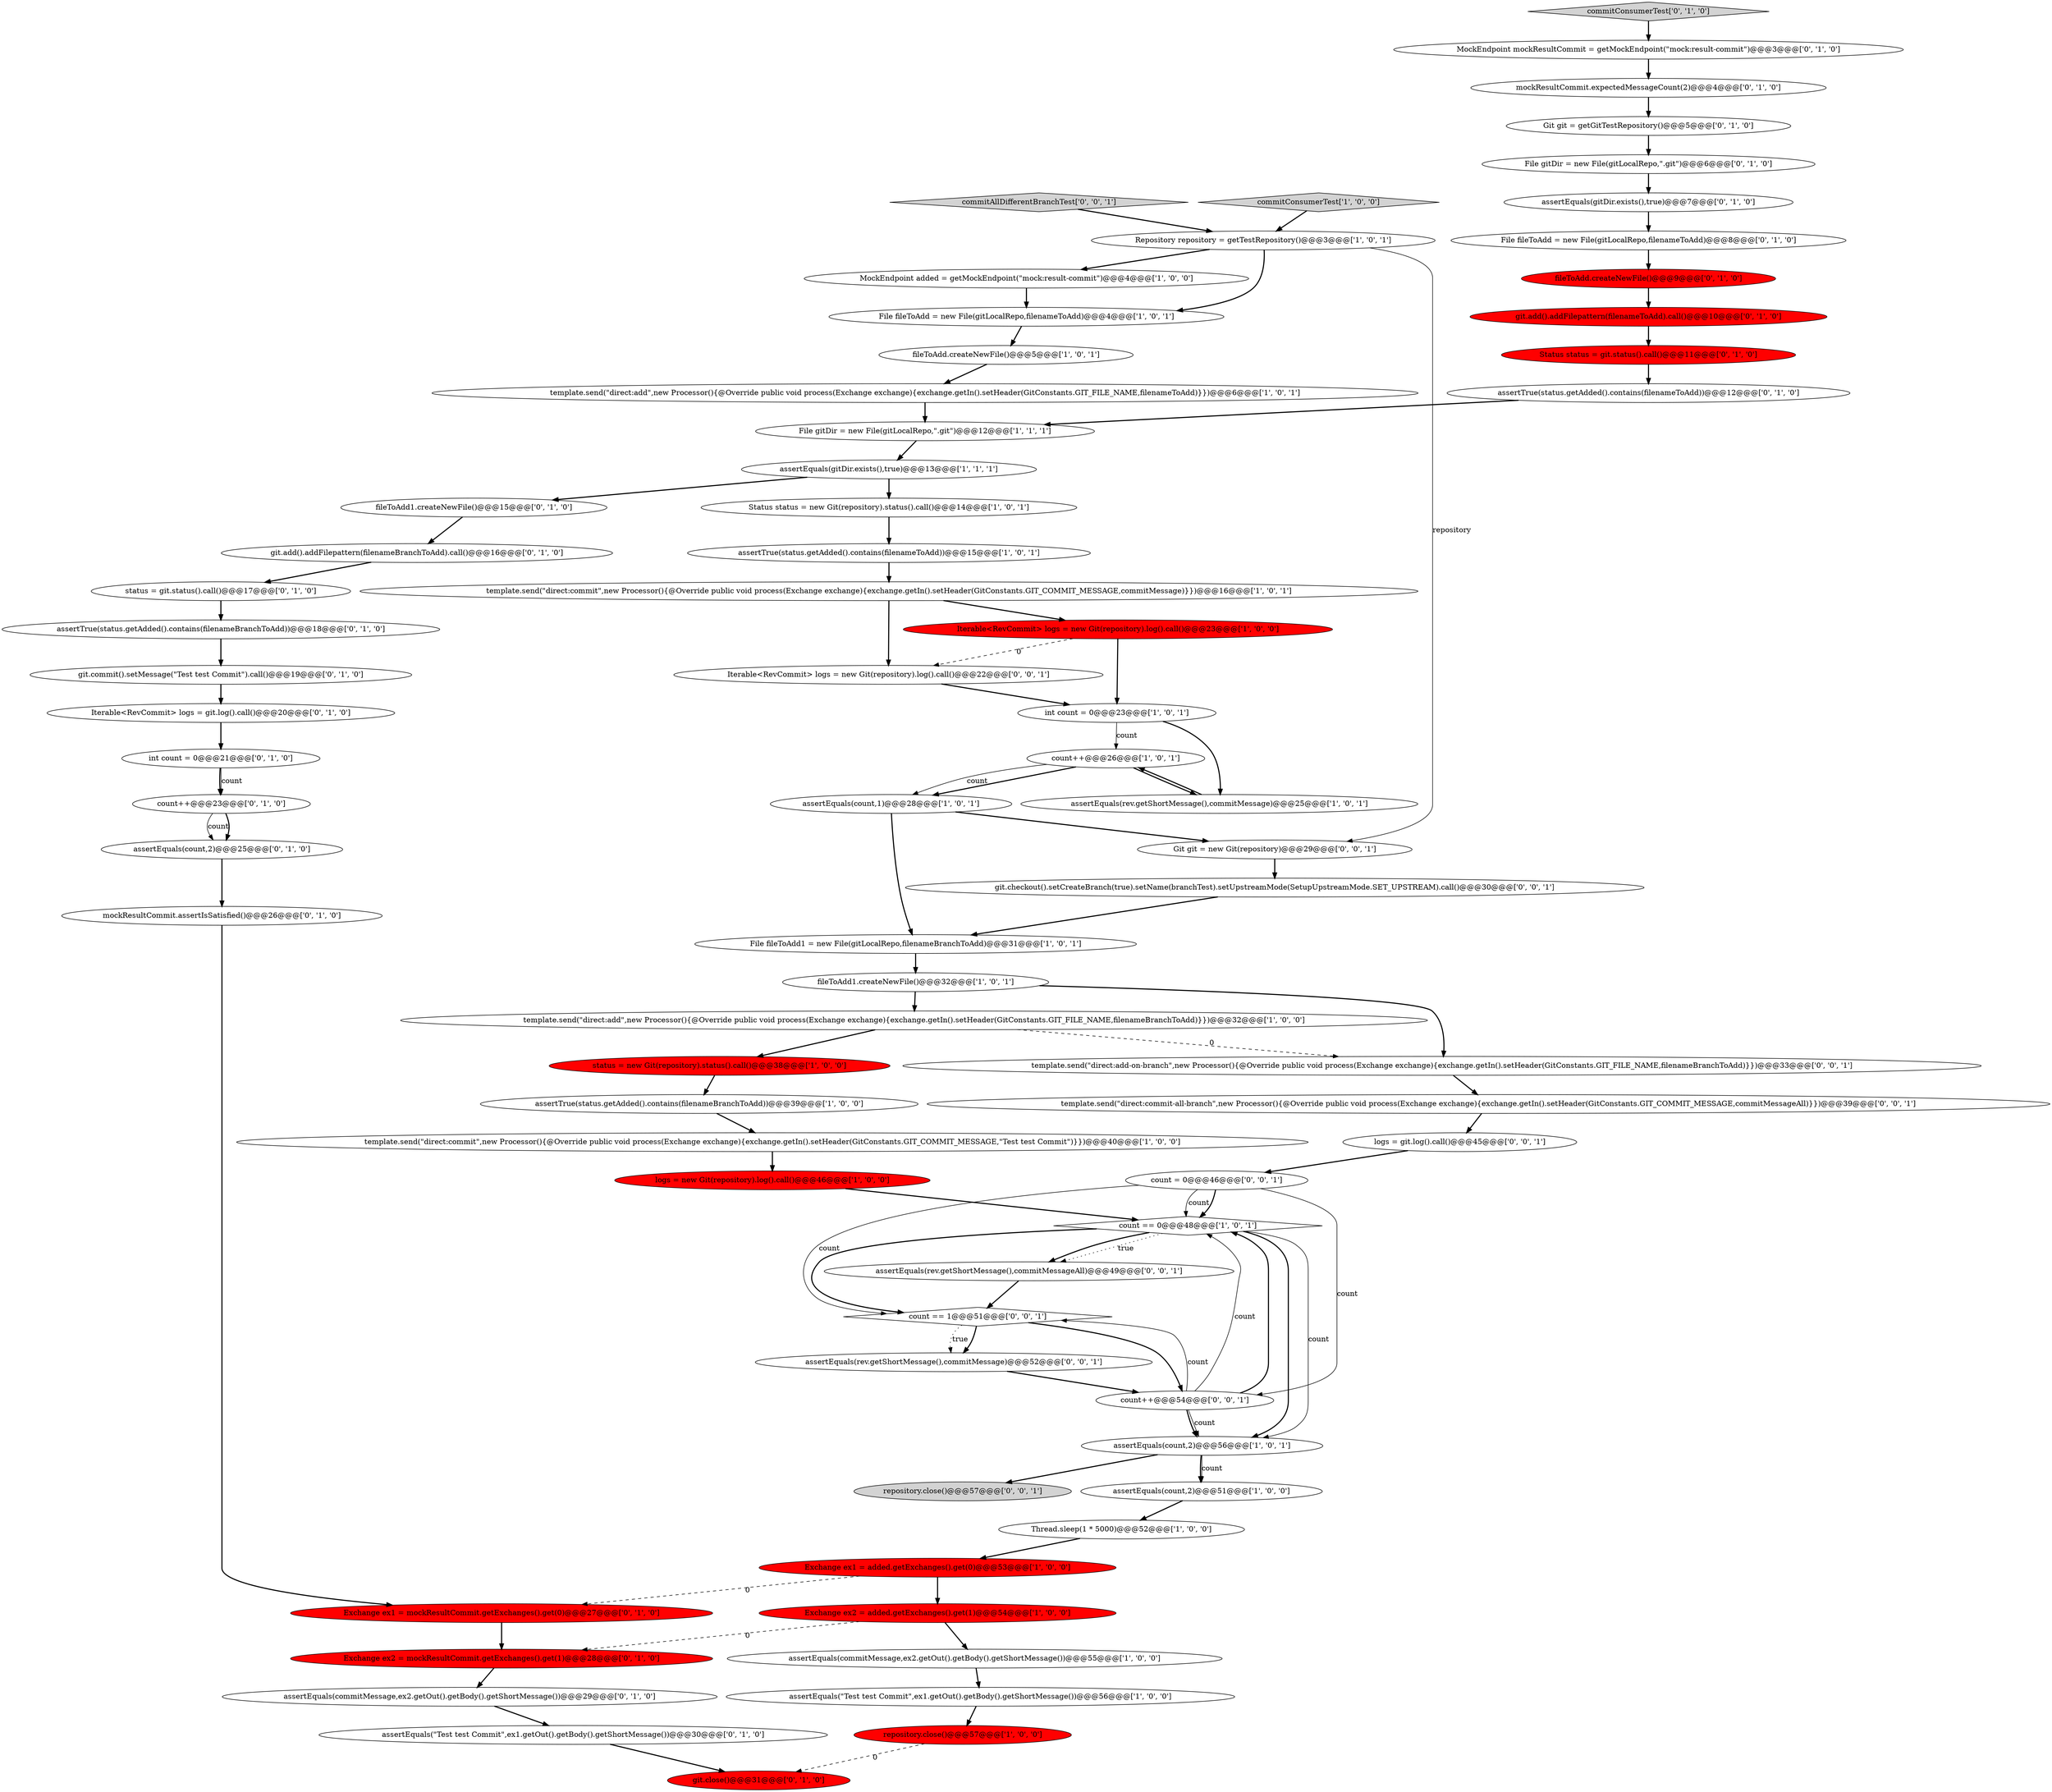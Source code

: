 digraph {
56 [style = filled, label = "Iterable<RevCommit> logs = git.log().call()@@@20@@@['0', '1', '0']", fillcolor = white, shape = ellipse image = "AAA0AAABBB2BBB"];
13 [style = filled, label = "Iterable<RevCommit> logs = new Git(repository).log().call()@@@23@@@['1', '0', '0']", fillcolor = red, shape = ellipse image = "AAA1AAABBB1BBB"];
41 [style = filled, label = "git.commit().setMessage(\"Test test Commit\").call()@@@19@@@['0', '1', '0']", fillcolor = white, shape = ellipse image = "AAA0AAABBB2BBB"];
0 [style = filled, label = "count++@@@26@@@['1', '0', '1']", fillcolor = white, shape = ellipse image = "AAA0AAABBB1BBB"];
1 [style = filled, label = "Exchange ex1 = added.getExchanges().get(0)@@@53@@@['1', '0', '0']", fillcolor = red, shape = ellipse image = "AAA1AAABBB1BBB"];
19 [style = filled, label = "assertEquals(commitMessage,ex2.getOut().getBody().getShortMessage())@@@55@@@['1', '0', '0']", fillcolor = white, shape = ellipse image = "AAA0AAABBB1BBB"];
26 [style = filled, label = "MockEndpoint added = getMockEndpoint(\"mock:result-commit\")@@@4@@@['1', '0', '0']", fillcolor = white, shape = ellipse image = "AAA0AAABBB1BBB"];
34 [style = filled, label = "File gitDir = new File(gitLocalRepo,\".git\")@@@6@@@['0', '1', '0']", fillcolor = white, shape = ellipse image = "AAA0AAABBB2BBB"];
63 [style = filled, label = "assertEquals(rev.getShortMessage(),commitMessageAll)@@@49@@@['0', '0', '1']", fillcolor = white, shape = ellipse image = "AAA0AAABBB3BBB"];
46 [style = filled, label = "MockEndpoint mockResultCommit = getMockEndpoint(\"mock:result-commit\")@@@3@@@['0', '1', '0']", fillcolor = white, shape = ellipse image = "AAA0AAABBB2BBB"];
64 [style = filled, label = "count = 0@@@46@@@['0', '0', '1']", fillcolor = white, shape = ellipse image = "AAA0AAABBB3BBB"];
66 [style = filled, label = "git.checkout().setCreateBranch(true).setName(branchTest).setUpstreamMode(SetupUpstreamMode.SET_UPSTREAM).call()@@@30@@@['0', '0', '1']", fillcolor = white, shape = ellipse image = "AAA0AAABBB3BBB"];
14 [style = filled, label = "fileToAdd1.createNewFile()@@@32@@@['1', '0', '1']", fillcolor = white, shape = ellipse image = "AAA0AAABBB1BBB"];
39 [style = filled, label = "Exchange ex1 = mockResultCommit.getExchanges().get(0)@@@27@@@['0', '1', '0']", fillcolor = red, shape = ellipse image = "AAA1AAABBB2BBB"];
22 [style = filled, label = "File fileToAdd1 = new File(gitLocalRepo,filenameBranchToAdd)@@@31@@@['1', '0', '1']", fillcolor = white, shape = ellipse image = "AAA0AAABBB1BBB"];
50 [style = filled, label = "assertEquals(\"Test test Commit\",ex1.getOut().getBody().getShortMessage())@@@30@@@['0', '1', '0']", fillcolor = white, shape = ellipse image = "AAA0AAABBB2BBB"];
27 [style = filled, label = "template.send(\"direct:commit\",new Processor(){@Override public void process(Exchange exchange){exchange.getIn().setHeader(GitConstants.GIT_COMMIT_MESSAGE,\"Test test Commit\")}})@@@40@@@['1', '0', '0']", fillcolor = white, shape = ellipse image = "AAA0AAABBB1BBB"];
29 [style = filled, label = "assertEquals(gitDir.exists(),true)@@@13@@@['1', '1', '1']", fillcolor = white, shape = ellipse image = "AAA0AAABBB1BBB"];
25 [style = filled, label = "template.send(\"direct:commit\",new Processor(){@Override public void process(Exchange exchange){exchange.getIn().setHeader(GitConstants.GIT_COMMIT_MESSAGE,commitMessage)}})@@@16@@@['1', '0', '1']", fillcolor = white, shape = ellipse image = "AAA0AAABBB1BBB"];
55 [style = filled, label = "Exchange ex2 = mockResultCommit.getExchanges().get(1)@@@28@@@['0', '1', '0']", fillcolor = red, shape = ellipse image = "AAA1AAABBB2BBB"];
16 [style = filled, label = "File fileToAdd = new File(gitLocalRepo,filenameToAdd)@@@4@@@['1', '0', '1']", fillcolor = white, shape = ellipse image = "AAA0AAABBB1BBB"];
24 [style = filled, label = "template.send(\"direct:add\",new Processor(){@Override public void process(Exchange exchange){exchange.getIn().setHeader(GitConstants.GIT_FILE_NAME,filenameBranchToAdd)}})@@@32@@@['1', '0', '0']", fillcolor = white, shape = ellipse image = "AAA0AAABBB1BBB"];
49 [style = filled, label = "int count = 0@@@21@@@['0', '1', '0']", fillcolor = white, shape = ellipse image = "AAA0AAABBB2BBB"];
7 [style = filled, label = "commitConsumerTest['1', '0', '0']", fillcolor = lightgray, shape = diamond image = "AAA0AAABBB1BBB"];
59 [style = filled, label = "template.send(\"direct:add-on-branch\",new Processor(){@Override public void process(Exchange exchange){exchange.getIn().setHeader(GitConstants.GIT_FILE_NAME,filenameBranchToAdd)}})@@@33@@@['0', '0', '1']", fillcolor = white, shape = ellipse image = "AAA0AAABBB3BBB"];
60 [style = filled, label = "logs = git.log().call()@@@45@@@['0', '0', '1']", fillcolor = white, shape = ellipse image = "AAA0AAABBB3BBB"];
3 [style = filled, label = "assertEquals(rev.getShortMessage(),commitMessage)@@@25@@@['1', '0', '1']", fillcolor = white, shape = ellipse image = "AAA0AAABBB1BBB"];
33 [style = filled, label = "git.close()@@@31@@@['0', '1', '0']", fillcolor = red, shape = ellipse image = "AAA1AAABBB2BBB"];
35 [style = filled, label = "fileToAdd.createNewFile()@@@9@@@['0', '1', '0']", fillcolor = red, shape = ellipse image = "AAA1AAABBB2BBB"];
47 [style = filled, label = "status = git.status().call()@@@17@@@['0', '1', '0']", fillcolor = white, shape = ellipse image = "AAA0AAABBB2BBB"];
69 [style = filled, label = "assertEquals(rev.getShortMessage(),commitMessage)@@@52@@@['0', '0', '1']", fillcolor = white, shape = ellipse image = "AAA0AAABBB3BBB"];
68 [style = filled, label = "count == 1@@@51@@@['0', '0', '1']", fillcolor = white, shape = diamond image = "AAA0AAABBB3BBB"];
30 [style = filled, label = "assertTrue(status.getAdded().contains(filenameToAdd))@@@15@@@['1', '0', '1']", fillcolor = white, shape = ellipse image = "AAA0AAABBB1BBB"];
9 [style = filled, label = "logs = new Git(repository).log().call()@@@46@@@['1', '0', '0']", fillcolor = red, shape = ellipse image = "AAA1AAABBB1BBB"];
38 [style = filled, label = "mockResultCommit.expectedMessageCount(2)@@@4@@@['0', '1', '0']", fillcolor = white, shape = ellipse image = "AAA0AAABBB2BBB"];
53 [style = filled, label = "assertEquals(commitMessage,ex2.getOut().getBody().getShortMessage())@@@29@@@['0', '1', '0']", fillcolor = white, shape = ellipse image = "AAA0AAABBB2BBB"];
11 [style = filled, label = "assertEquals(\"Test test Commit\",ex1.getOut().getBody().getShortMessage())@@@56@@@['1', '0', '0']", fillcolor = white, shape = ellipse image = "AAA0AAABBB1BBB"];
8 [style = filled, label = "assertEquals(count,1)@@@28@@@['1', '0', '1']", fillcolor = white, shape = ellipse image = "AAA0AAABBB1BBB"];
2 [style = filled, label = "int count = 0@@@23@@@['1', '0', '1']", fillcolor = white, shape = ellipse image = "AAA0AAABBB1BBB"];
32 [style = filled, label = "mockResultCommit.assertIsSatisfied()@@@26@@@['0', '1', '0']", fillcolor = white, shape = ellipse image = "AAA0AAABBB2BBB"];
15 [style = filled, label = "status = new Git(repository).status().call()@@@38@@@['1', '0', '0']", fillcolor = red, shape = ellipse image = "AAA1AAABBB1BBB"];
23 [style = filled, label = "count == 0@@@48@@@['1', '0', '1']", fillcolor = white, shape = diamond image = "AAA0AAABBB1BBB"];
61 [style = filled, label = "commitAllDifferentBranchTest['0', '0', '1']", fillcolor = lightgray, shape = diamond image = "AAA0AAABBB3BBB"];
31 [style = filled, label = "assertEquals(count,2)@@@56@@@['1', '0', '1']", fillcolor = white, shape = ellipse image = "AAA0AAABBB1BBB"];
48 [style = filled, label = "fileToAdd1.createNewFile()@@@15@@@['0', '1', '0']", fillcolor = white, shape = ellipse image = "AAA0AAABBB2BBB"];
5 [style = filled, label = "Repository repository = getTestRepository()@@@3@@@['1', '0', '1']", fillcolor = white, shape = ellipse image = "AAA0AAABBB1BBB"];
12 [style = filled, label = "Status status = new Git(repository).status().call()@@@14@@@['1', '0', '1']", fillcolor = white, shape = ellipse image = "AAA0AAABBB1BBB"];
67 [style = filled, label = "template.send(\"direct:commit-all-branch\",new Processor(){@Override public void process(Exchange exchange){exchange.getIn().setHeader(GitConstants.GIT_COMMIT_MESSAGE,commitMessageAll)}})@@@39@@@['0', '0', '1']", fillcolor = white, shape = ellipse image = "AAA0AAABBB3BBB"];
36 [style = filled, label = "git.add().addFilepattern(filenameBranchToAdd).call()@@@16@@@['0', '1', '0']", fillcolor = white, shape = ellipse image = "AAA0AAABBB2BBB"];
40 [style = filled, label = "assertTrue(status.getAdded().contains(filenameToAdd))@@@12@@@['0', '1', '0']", fillcolor = white, shape = ellipse image = "AAA0AAABBB2BBB"];
4 [style = filled, label = "repository.close()@@@57@@@['1', '0', '0']", fillcolor = red, shape = ellipse image = "AAA1AAABBB1BBB"];
43 [style = filled, label = "Status status = git.status().call()@@@11@@@['0', '1', '0']", fillcolor = red, shape = ellipse image = "AAA1AAABBB2BBB"];
51 [style = filled, label = "Git git = getGitTestRepository()@@@5@@@['0', '1', '0']", fillcolor = white, shape = ellipse image = "AAA0AAABBB2BBB"];
20 [style = filled, label = "assertEquals(count,2)@@@51@@@['1', '0', '0']", fillcolor = white, shape = ellipse image = "AAA0AAABBB1BBB"];
57 [style = filled, label = "git.add().addFilepattern(filenameToAdd).call()@@@10@@@['0', '1', '0']", fillcolor = red, shape = ellipse image = "AAA1AAABBB2BBB"];
58 [style = filled, label = "Iterable<RevCommit> logs = new Git(repository).log().call()@@@22@@@['0', '0', '1']", fillcolor = white, shape = ellipse image = "AAA0AAABBB3BBB"];
45 [style = filled, label = "count++@@@23@@@['0', '1', '0']", fillcolor = white, shape = ellipse image = "AAA0AAABBB2BBB"];
37 [style = filled, label = "assertEquals(count,2)@@@25@@@['0', '1', '0']", fillcolor = white, shape = ellipse image = "AAA0AAABBB2BBB"];
17 [style = filled, label = "Exchange ex2 = added.getExchanges().get(1)@@@54@@@['1', '0', '0']", fillcolor = red, shape = ellipse image = "AAA1AAABBB1BBB"];
28 [style = filled, label = "assertTrue(status.getAdded().contains(filenameBranchToAdd))@@@39@@@['1', '0', '0']", fillcolor = white, shape = ellipse image = "AAA0AAABBB1BBB"];
42 [style = filled, label = "File fileToAdd = new File(gitLocalRepo,filenameToAdd)@@@8@@@['0', '1', '0']", fillcolor = white, shape = ellipse image = "AAA0AAABBB2BBB"];
62 [style = filled, label = "count++@@@54@@@['0', '0', '1']", fillcolor = white, shape = ellipse image = "AAA0AAABBB3BBB"];
54 [style = filled, label = "assertEquals(gitDir.exists(),true)@@@7@@@['0', '1', '0']", fillcolor = white, shape = ellipse image = "AAA0AAABBB2BBB"];
10 [style = filled, label = "File gitDir = new File(gitLocalRepo,\".git\")@@@12@@@['1', '1', '1']", fillcolor = white, shape = ellipse image = "AAA0AAABBB1BBB"];
18 [style = filled, label = "template.send(\"direct:add\",new Processor(){@Override public void process(Exchange exchange){exchange.getIn().setHeader(GitConstants.GIT_FILE_NAME,filenameToAdd)}})@@@6@@@['1', '0', '1']", fillcolor = white, shape = ellipse image = "AAA0AAABBB1BBB"];
65 [style = filled, label = "repository.close()@@@57@@@['0', '0', '1']", fillcolor = lightgray, shape = ellipse image = "AAA0AAABBB3BBB"];
21 [style = filled, label = "Thread.sleep(1 * 5000)@@@52@@@['1', '0', '0']", fillcolor = white, shape = ellipse image = "AAA0AAABBB1BBB"];
52 [style = filled, label = "assertTrue(status.getAdded().contains(filenameBranchToAdd))@@@18@@@['0', '1', '0']", fillcolor = white, shape = ellipse image = "AAA0AAABBB2BBB"];
6 [style = filled, label = "fileToAdd.createNewFile()@@@5@@@['1', '0', '1']", fillcolor = white, shape = ellipse image = "AAA0AAABBB1BBB"];
44 [style = filled, label = "commitConsumerTest['0', '1', '0']", fillcolor = lightgray, shape = diamond image = "AAA0AAABBB2BBB"];
70 [style = filled, label = "Git git = new Git(repository)@@@29@@@['0', '0', '1']", fillcolor = white, shape = ellipse image = "AAA0AAABBB3BBB"];
14->24 [style = bold, label=""];
70->66 [style = bold, label=""];
23->63 [style = dotted, label="true"];
68->69 [style = bold, label=""];
38->51 [style = bold, label=""];
27->9 [style = bold, label=""];
68->69 [style = dotted, label="true"];
23->68 [style = bold, label=""];
19->11 [style = bold, label=""];
67->60 [style = bold, label=""];
4->33 [style = dashed, label="0"];
43->40 [style = bold, label=""];
13->58 [style = dashed, label="0"];
44->46 [style = bold, label=""];
5->70 [style = solid, label="repository"];
21->1 [style = bold, label=""];
25->58 [style = bold, label=""];
0->8 [style = bold, label=""];
62->68 [style = solid, label="count"];
37->32 [style = bold, label=""];
62->23 [style = bold, label=""];
31->20 [style = bold, label=""];
59->67 [style = bold, label=""];
0->3 [style = bold, label=""];
62->31 [style = solid, label="count"];
46->38 [style = bold, label=""];
24->59 [style = dashed, label="0"];
16->6 [style = bold, label=""];
60->64 [style = bold, label=""];
34->54 [style = bold, label=""];
58->2 [style = bold, label=""];
23->31 [style = solid, label="count"];
3->0 [style = bold, label=""];
69->62 [style = bold, label=""];
8->22 [style = bold, label=""];
1->17 [style = bold, label=""];
35->57 [style = bold, label=""];
26->16 [style = bold, label=""];
7->5 [style = bold, label=""];
0->8 [style = solid, label="count"];
22->14 [style = bold, label=""];
23->31 [style = bold, label=""];
49->45 [style = bold, label=""];
1->39 [style = dashed, label="0"];
64->68 [style = solid, label="count"];
6->18 [style = bold, label=""];
2->3 [style = bold, label=""];
11->4 [style = bold, label=""];
52->41 [style = bold, label=""];
5->26 [style = bold, label=""];
45->37 [style = solid, label="count"];
54->42 [style = bold, label=""];
53->50 [style = bold, label=""];
5->16 [style = bold, label=""];
31->20 [style = solid, label="count"];
18->10 [style = bold, label=""];
15->28 [style = bold, label=""];
62->23 [style = solid, label="count"];
23->63 [style = bold, label=""];
57->43 [style = bold, label=""];
2->0 [style = solid, label="count"];
32->39 [style = bold, label=""];
50->33 [style = bold, label=""];
17->55 [style = dashed, label="0"];
47->52 [style = bold, label=""];
31->65 [style = bold, label=""];
66->22 [style = bold, label=""];
13->2 [style = bold, label=""];
24->15 [style = bold, label=""];
40->10 [style = bold, label=""];
64->23 [style = solid, label="count"];
36->47 [style = bold, label=""];
56->49 [style = bold, label=""];
48->36 [style = bold, label=""];
39->55 [style = bold, label=""];
61->5 [style = bold, label=""];
25->13 [style = bold, label=""];
68->62 [style = bold, label=""];
64->62 [style = solid, label="count"];
41->56 [style = bold, label=""];
30->25 [style = bold, label=""];
12->30 [style = bold, label=""];
17->19 [style = bold, label=""];
42->35 [style = bold, label=""];
64->23 [style = bold, label=""];
20->21 [style = bold, label=""];
9->23 [style = bold, label=""];
62->31 [style = bold, label=""];
29->12 [style = bold, label=""];
10->29 [style = bold, label=""];
63->68 [style = bold, label=""];
8->70 [style = bold, label=""];
55->53 [style = bold, label=""];
49->45 [style = solid, label="count"];
45->37 [style = bold, label=""];
28->27 [style = bold, label=""];
51->34 [style = bold, label=""];
29->48 [style = bold, label=""];
14->59 [style = bold, label=""];
}
